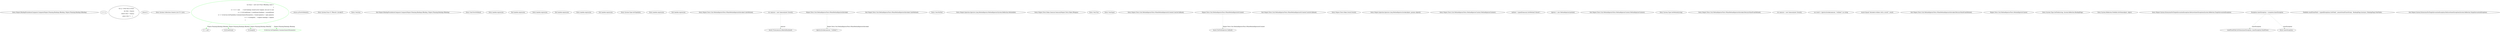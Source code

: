 digraph  {
n0 [cluster="Ninject.BindingPrecedenceComparer.Compare(Ninject.Planning.Bindings.IBinding, Ninject.Planning.Bindings.IBinding)", label="Entry Ninject.BindingPrecedenceComparer.Compare(Ninject.Planning.Bindings.IBinding, Ninject.Planning.Bindings.IBinding)", span="23-23"];
n1 [cluster="Ninject.BindingPrecedenceComparer.Compare(Ninject.Planning.Bindings.IBinding, Ninject.Planning.Bindings.IBinding)", label="x == y", span="25-25"];
n4 [cluster="Ninject.BindingPrecedenceComparer.Compare(Ninject.Planning.Bindings.IBinding, Ninject.Planning.Bindings.IBinding)", label="var q = from func in funcs\r\n                    let xVal = func(x)\r\n                    where xVal != func(y)\r\n                    select xVal ? 1 : -1", span="39-42"];
n2 [cluster="Ninject.BindingPrecedenceComparer.Compare(Ninject.Planning.Bindings.IBinding, Ninject.Planning.Bindings.IBinding)", label="return 0;", span="27-27"];
n7 [cluster="System.Collections.Generic.List<T>.List()", label="Entry System.Collections.Generic.List<T>.List()", span="0-0"];
n12 [cluster="lambda expression", label="b != null", span="33-33"];
n15 [cluster="lambda expression", label="b.IsConditional", span="34-34"];
n22 [cluster="lambda expression", label="!b.IsImplicit", span="36-36"];
n5 [cluster="Ninject.BindingPrecedenceComparer.Compare(Ninject.Planning.Bindings.IBinding, Ninject.Planning.Bindings.IBinding)", label="return q.FirstOrDefault();", span="46-46"];
n8 [cluster="System.Func<T, TResult>.Invoke(T)", label="Entry System.Func<T, TResult>.Invoke(T)", span="0-0"];
n9 [cluster="Unk.func", label="Entry Unk.func", span=""];
n6 [cluster="Ninject.BindingPrecedenceComparer.Compare(Ninject.Planning.Bindings.IBinding, Ninject.Planning.Bindings.IBinding)", label="Exit Ninject.BindingPrecedenceComparer.Compare(Ninject.Planning.Bindings.IBinding, Ninject.Planning.Bindings.IBinding)", span="23-23"];
n10 [cluster="Unk.FirstOrDefault", label="Entry Unk.FirstOrDefault", span=""];
n11 [cluster="lambda expression", label="Entry lambda expression", span="33-33"];
n13 [cluster="lambda expression", label="Exit lambda expression", span="33-33"];
n14 [cluster="lambda expression", label="Entry lambda expression", span="34-34"];
n16 [cluster="lambda expression", label="Exit lambda expression", span="34-34"];
n17 [cluster="lambda expression", label="Entry lambda expression", span="35-35"];
n19 [cluster="lambda expression", label="Exit lambda expression", span="35-35"];
n20 [cluster="System.Type.GetTypeInfo()", label="Entry System.Type.GetTypeInfo()", span="0-0"];
n21 [cluster="lambda expression", label="Entry lambda expression", span="36-36"];
n23 [cluster="lambda expression", label="Exit lambda expression", span="36-36"];
d3 [cluster="Ninject.BindingPrecedenceComparer.Compare(Ninject.Planning.Bindings.IBinding, Ninject.Planning.Bindings.IBinding)", color=green, community=0, label="var funcs = new List<Func<IBinding, bool>>\r\n                            {\r\n                                b => b != null,       // null bindings should never happen, but just in case\r\n                                b => b.IsConditional, // conditional bindings > unconditional\r\n                                b => !b.Service.GetTypeInfo().ContainsGenericParameters, // closed generics > open generics\r\n                                b => !b.IsImplicit,   // explicit bindings > implicit\r\n                            }", prediction=0, span="31-37"];
d18 [cluster="lambda expression", color=green, community=0, label="!b.Service.GetTypeInfo().ContainsGenericParameters", prediction=0, span="35-35"];
m0_10 [cluster="Ninject.Tests.Unit.MethodInjectorTests.WhenMethodInjectorIsInvoked.CallsMethod()", file="ExtensionsForMemberInfo.cs", label="Entry Ninject.Tests.Unit.MethodInjectorTests.WhenMethodInjectorIsInvoked.CallsMethod()", span="32-32"];
m0_11 [cluster="Ninject.Tests.Unit.MethodInjectorTests.WhenMethodInjectorIsInvoked.CallsMethod()", file="ExtensionsForMemberInfo.cs", label="var samurai = new Samurai(new Sword())", span="34-34"];
m0_12 [cluster="Ninject.Tests.Unit.MethodInjectorTests.WhenMethodInjectorIsInvoked.CallsMethod()", file="ExtensionsForMemberInfo.cs", label="injector.Invoke(samurai, ''evildoer'')", span="35-35"];
m0_13 [cluster="Ninject.Tests.Unit.MethodInjectorTests.WhenMethodInjectorIsInvoked.CallsMethod()", file="ExtensionsForMemberInfo.cs", label="Assert.True(samurai.IsBattleHardened)", span="36-36"];
m0_14 [cluster="Ninject.Tests.Unit.MethodInjectorTests.WhenMethodInjectorIsInvoked.CallsMethod()", file="ExtensionsForMemberInfo.cs", label="Exit Ninject.Tests.Unit.MethodInjectorTests.WhenMethodInjectorIsInvoked.CallsMethod()", span="32-32"];
m0_9 [cluster="Unk.NotNull", file="ExtensionsForMemberInfo.cs", label="Entry Unk.NotNull", span=""];
m0_5 [cluster="Ninject.Injection.Injectors.Linq.MethodInjector.MethodInjector(System.Reflection.MethodInfo)", file="ExtensionsForMemberInfo.cs", label="Entry Ninject.Injection.Injectors.Linq.MethodInjector.MethodInjector(System.Reflection.MethodInfo)", span="7-7"];
m0_15 [cluster="Ninject.Tests.Fakes.Samurai.Samurai(Ninject.Tests.Fakes.IWeapon)", file="ExtensionsForMemberInfo.cs", label="Entry Ninject.Tests.Fakes.Samurai.Samurai(Ninject.Tests.Fakes.IWeapon)", span="23-23"];
m0_18 [cluster="Unk.True", file="ExtensionsForMemberInfo.cs", label="Entry Unk.True", span=""];
m0_24 [cluster="Unk.Equal", file="ExtensionsForMemberInfo.cs", label="Entry Unk.Equal", span=""];
m0_6 [cluster="Ninject.Tests.Unit.MethodInjectorTests.WhenMethodInjectorIsCreated.CanGetCallback()", file="ExtensionsForMemberInfo.cs", label="Entry Ninject.Tests.Unit.MethodInjectorTests.WhenMethodInjectorIsCreated.CanGetCallback()", span="23-23"];
m0_7 [cluster="Ninject.Tests.Unit.MethodInjectorTests.WhenMethodInjectorIsCreated.CanGetCallback()", file="ExtensionsForMemberInfo.cs", label="Assert.NotNull(injector.Callback)", span="25-25"];
m0_8 [cluster="Ninject.Tests.Unit.MethodInjectorTests.WhenMethodInjectorIsCreated.CanGetCallback()", file="ExtensionsForMemberInfo.cs", label="Exit Ninject.Tests.Unit.MethodInjectorTests.WhenMethodInjectorIsCreated.CanGetCallback()", span="23-23"];
m0_16 [cluster="Ninject.Tests.Fakes.Sword.Sword()", file="ExtensionsForMemberInfo.cs", label="Entry Ninject.Tests.Fakes.Sword.Sword()", span="4-4"];
m0_17 [cluster="Ninject.Injection.Injectors.Linq.MethodInjector.Invoke(object, params object[])", file="ExtensionsForMemberInfo.cs", label="Entry Ninject.Injection.Injectors.Linq.MethodInjector.Invoke(object, params object[])", span="9-9"];
m0_0 [cluster="Ninject.Tests.Unit.MethodInjectorTests.MethodInjectorContext.MethodInjectorContext()", file="ExtensionsForMemberInfo.cs", label="Entry Ninject.Tests.Unit.MethodInjectorTests.MethodInjectorContext.MethodInjectorContext()", span="13-13"];
m0_1 [cluster="Ninject.Tests.Unit.MethodInjectorTests.MethodInjectorContext.MethodInjectorContext()", file="ExtensionsForMemberInfo.cs", label="method = typeof(Samurai).GetMethod(''Attack'')", span="15-15"];
m0_2 [cluster="Ninject.Tests.Unit.MethodInjectorTests.MethodInjectorContext.MethodInjectorContext()", file="ExtensionsForMemberInfo.cs", label="injector = new MethodInjector(method)", span="16-16"];
m0_3 [cluster="Ninject.Tests.Unit.MethodInjectorTests.MethodInjectorContext.MethodInjectorContext()", file="ExtensionsForMemberInfo.cs", label="Exit Ninject.Tests.Unit.MethodInjectorTests.MethodInjectorContext.MethodInjectorContext()", span="13-13"];
m0_4 [cluster="System.Type.GetMethod(string)", file="ExtensionsForMemberInfo.cs", label="Entry System.Type.GetMethod(string)", span="0-0"];
m0_19 [cluster="Ninject.Tests.Unit.MethodInjectorTests.WhenMethodInjectorIsInvoked.ReturnsValueFromMethod()", file="ExtensionsForMemberInfo.cs", label="Entry Ninject.Tests.Unit.MethodInjectorTests.WhenMethodInjectorIsInvoked.ReturnsValueFromMethod()", span="40-40"];
m0_20 [cluster="Ninject.Tests.Unit.MethodInjectorTests.WhenMethodInjectorIsInvoked.ReturnsValueFromMethod()", file="ExtensionsForMemberInfo.cs", label="var samurai = new Samurai(new Sword())", span="42-42"];
m0_21 [cluster="Ninject.Tests.Unit.MethodInjectorTests.WhenMethodInjectorIsInvoked.ReturnsValueFromMethod()", file="ExtensionsForMemberInfo.cs", label="var result = injector.Invoke(samurai, ''evildoer'') as string", span="43-43"];
m0_22 [cluster="Ninject.Tests.Unit.MethodInjectorTests.WhenMethodInjectorIsInvoked.ReturnsValueFromMethod()", file="ExtensionsForMemberInfo.cs", label="Assert.Equal(''Attacked evildoer with a sword'', result)", span="44-44"];
m0_23 [cluster="Ninject.Tests.Unit.MethodInjectorTests.WhenMethodInjectorIsInvoked.ReturnsValueFromMethod()", file="ExtensionsForMemberInfo.cs", label="Exit Ninject.Tests.Unit.MethodInjectorTests.WhenMethodInjectorIsInvoked.ReturnsValueFromMethod()", span="40-40"];
m0_25 [file="ExtensionsForMemberInfo.cs", label="Ninject.Tests.Unit.MethodInjectorTests.MethodInjectorContext", span=""];
m0_26 [file="ExtensionsForMemberInfo.cs", label="Ninject.Tests.Unit.MethodInjectorTests.WhenMethodInjectorIsCreated", span=""];
m0_27 [file="ExtensionsForMemberInfo.cs", label="Ninject.Tests.Unit.MethodInjectorTests.WhenMethodInjectorIsInvoked", span=""];
m1_6 [cluster="System.Type.GetField(string, System.Reflection.BindingFlags)", file="KernelBase.cs", label="Entry System.Type.GetField(string, System.Reflection.BindingFlags)", span="0-0"];
m1_7 [cluster="System.Reflection.FieldInfo.SetValue(object, object)", file="KernelBase.cs", label="Entry System.Reflection.FieldInfo.SetValue(object, object)", span="0-0"];
m1_0 [cluster="Ninject.Syntax.ExtensionsForTargetInvocationException.RethrowInnerException(System.Reflection.TargetInvocationException)", file="KernelBase.cs", label="Entry Ninject.Syntax.ExtensionsForTargetInvocationException.RethrowInnerException(System.Reflection.TargetInvocationException)", span="7-7"];
m1_1 [cluster="Ninject.Syntax.ExtensionsForTargetInvocationException.RethrowInnerException(System.Reflection.TargetInvocationException)", file="KernelBase.cs", label="Exception innerException = exception.InnerException", span="9-9"];
m1_2 [cluster="Ninject.Syntax.ExtensionsForTargetInvocationException.RethrowInnerException(System.Reflection.TargetInvocationException)", file="KernelBase.cs", label="FieldInfo stackTraceField = typeof(Exception).GetField(''_remoteStackTraceString'', BindingFlags.Instance | BindingFlags.NonPublic)", span="11-11"];
m1_3 [cluster="Ninject.Syntax.ExtensionsForTargetInvocationException.RethrowInnerException(System.Reflection.TargetInvocationException)", file="KernelBase.cs", label="stackTraceField.SetValue(innerException, innerException.StackTrace)", span="12-12"];
m1_4 [cluster="Ninject.Syntax.ExtensionsForTargetInvocationException.RethrowInnerException(System.Reflection.TargetInvocationException)", file="KernelBase.cs", label="throw innerException;", span="14-14"];
m1_5 [cluster="Ninject.Syntax.ExtensionsForTargetInvocationException.RethrowInnerException(System.Reflection.TargetInvocationException)", file="KernelBase.cs", label="Exit Ninject.Syntax.ExtensionsForTargetInvocationException.RethrowInnerException(System.Reflection.TargetInvocationException)", span="7-7"];
d3 -> n12  [color=green, key=1, label="Ninject.Planning.Bindings.IBinding", style=dashed];
d3 -> n15  [color=green, key=1, label="Ninject.Planning.Bindings.IBinding", style=dashed];
d3 -> d18  [color=green, key=1, label="Ninject.Planning.Bindings.IBinding", style=dashed];
d3 -> n22  [color=green, key=1, label="Ninject.Planning.Bindings.IBinding", style=dashed];
m0_11 -> m0_13  [color=darkseagreen4, key=1, label=samurai, style=dashed];
m0_26 -> m0_7  [color=darkseagreen4, key=1, label="Ninject.Tests.Unit.MethodInjectorTests.WhenMethodInjectorIsCreated", style=dashed];
m0_27 -> m0_12  [color=darkseagreen4, key=1, label="Ninject.Tests.Unit.MethodInjectorTests.WhenMethodInjectorIsInvoked", style=dashed];
m1_1 -> m1_3  [color=darkseagreen4, key=1, label=innerException, style=dashed];
m1_1 -> m1_4  [color=darkseagreen4, key=1, label=innerException, style=dashed];
}
